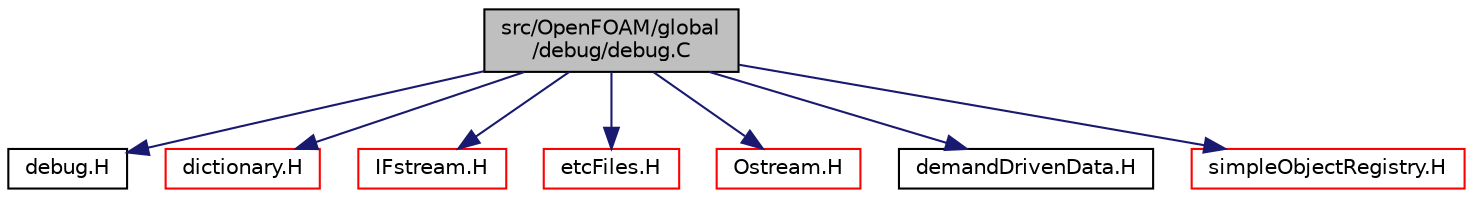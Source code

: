 digraph "src/OpenFOAM/global/debug/debug.C"
{
  bgcolor="transparent";
  edge [fontname="Helvetica",fontsize="10",labelfontname="Helvetica",labelfontsize="10"];
  node [fontname="Helvetica",fontsize="10",shape=record];
  Node0 [label="src/OpenFOAM/global\l/debug/debug.C",height=0.2,width=0.4,color="black", fillcolor="grey75", style="filled", fontcolor="black"];
  Node0 -> Node1 [color="midnightblue",fontsize="10",style="solid",fontname="Helvetica"];
  Node1 [label="debug.H",height=0.2,width=0.4,color="black",URL="$a10976.html"];
  Node0 -> Node2 [color="midnightblue",fontsize="10",style="solid",fontname="Helvetica"];
  Node2 [label="dictionary.H",height=0.2,width=0.4,color="red",URL="$a09506.html"];
  Node0 -> Node85 [color="midnightblue",fontsize="10",style="solid",fontname="Helvetica"];
  Node85 [label="IFstream.H",height=0.2,width=0.4,color="red",URL="$a09785.html"];
  Node0 -> Node89 [color="midnightblue",fontsize="10",style="solid",fontname="Helvetica"];
  Node89 [label="etcFiles.H",height=0.2,width=0.4,color="red",URL="$a10994.html",tooltip="Functions to search &#39;etc&#39; directories for configuration files etc. "];
  Node0 -> Node40 [color="midnightblue",fontsize="10",style="solid",fontname="Helvetica"];
  Node40 [label="Ostream.H",height=0.2,width=0.4,color="red",URL="$a09824.html"];
  Node0 -> Node91 [color="midnightblue",fontsize="10",style="solid",fontname="Helvetica"];
  Node91 [label="demandDrivenData.H",height=0.2,width=0.4,color="black",URL="$a11102.html",tooltip="Template functions to aid in the implementation of demand driven data. "];
  Node0 -> Node92 [color="midnightblue",fontsize="10",style="solid",fontname="Helvetica"];
  Node92 [label="simpleObjectRegistry.H",height=0.2,width=0.4,color="red",URL="$a10985.html"];
}
